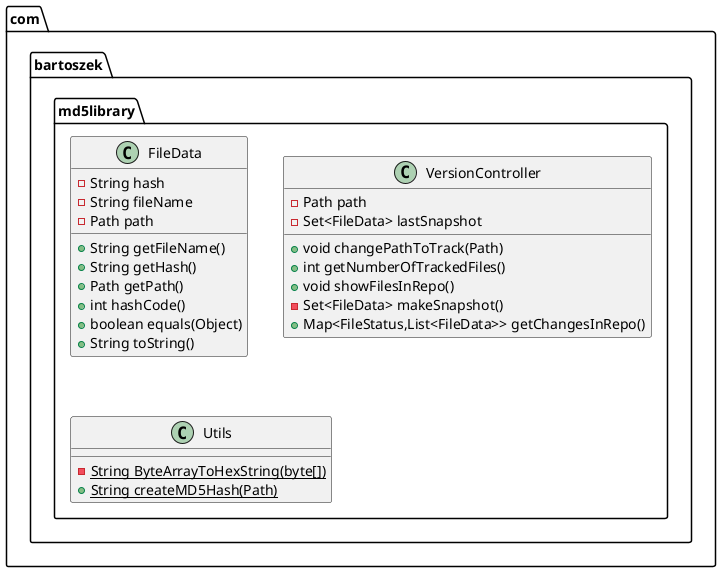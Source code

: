 @startuml
class com.bartoszek.md5library.FileData {
- String hash
- String fileName
- Path path
+ String getFileName()
+ String getHash()
+ Path getPath()
+ int hashCode()
+ boolean equals(Object)
+ String toString()
}
class com.bartoszek.md5library.VersionController {
- Path path
- Set<FileData> lastSnapshot
+ void changePathToTrack(Path)
+ int getNumberOfTrackedFiles()
+ void showFilesInRepo()
- Set<FileData> makeSnapshot()
+ Map<FileStatus,List<FileData>> getChangesInRepo()
}
class com.bartoszek.md5library.Utils {
- {static} String ByteArrayToHexString(byte[])
+ {static} String createMD5Hash(Path)
}
@enduml